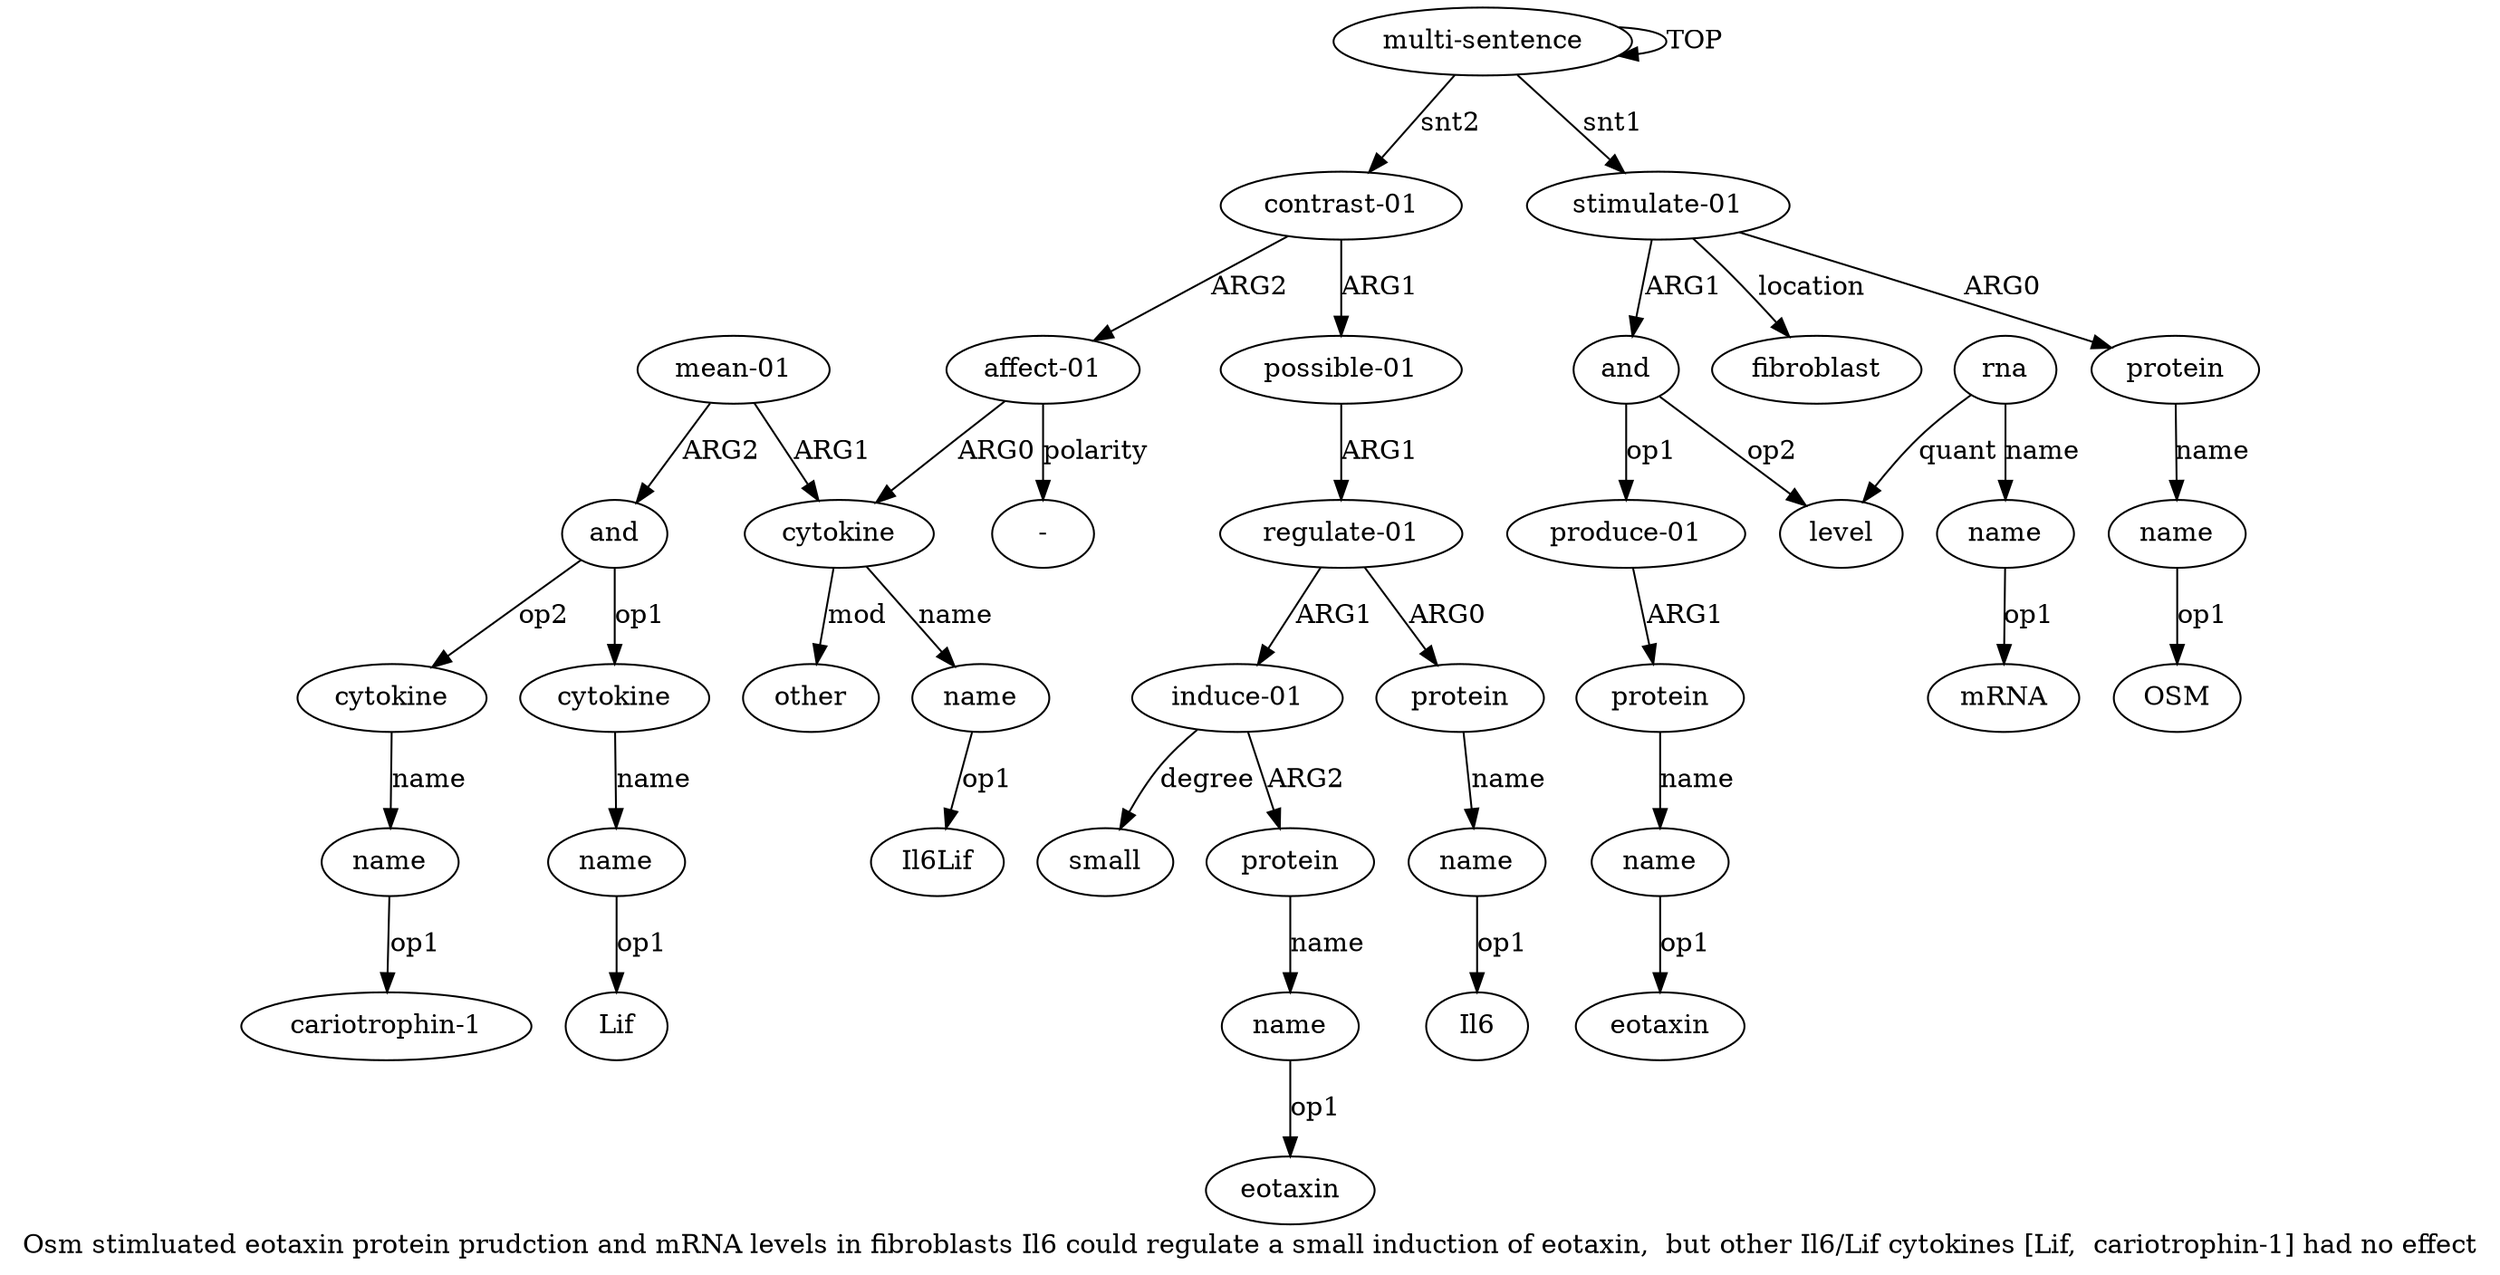 digraph  {
	graph [label="Osm stimluated eotaxin protein prudction and mRNA levels in fibroblasts Il6 could regulate a small induction of eotaxin,  but other \
Il6/Lif cytokines [Lif,  cariotrophin-1] had no effect"];
	node [label="\N"];
	a20	 [color=black,
		gold_ind=20,
		gold_label=small,
		label=small,
		test_ind=20,
		test_label=small];
	a21	 [color=black,
		gold_ind=21,
		gold_label="affect-01",
		label="affect-01",
		test_ind=21,
		test_label="affect-01"];
	a22	 [color=black,
		gold_ind=22,
		gold_label=cytokine,
		label=cytokine,
		test_ind=22,
		test_label=cytokine];
	a21 -> a22 [key=0,
	color=black,
	gold_label=ARG0,
	label=ARG0,
	test_label=ARG0];
"a21 -" [color=black,
	gold_ind=-1,
	gold_label="-",
	label="-",
	test_ind=-1,
	test_label="-"];
a21 -> "a21 -" [key=0,
color=black,
gold_label=polarity,
label=polarity,
test_label=polarity];
a23 [color=black,
gold_ind=23,
gold_label=name,
label=name,
test_ind=23,
test_label=name];
a22 -> a23 [key=0,
color=black,
gold_label=name,
label=name,
test_label=name];
a24 [color=black,
gold_ind=24,
gold_label=other,
label=other,
test_ind=24,
test_label=other];
a22 -> a24 [key=0,
color=black,
gold_label=mod,
label=mod,
test_label=mod];
"a23 Il6Lif" [color=black,
gold_ind=-1,
gold_label=Il6Lif,
label=Il6Lif,
test_ind=-1,
test_label=Il6Lif];
a23 -> "a23 Il6Lif" [key=0,
color=black,
gold_label=op1,
label=op1,
test_label=op1];
a25 [color=black,
gold_ind=25,
gold_label="mean-01",
label="mean-01",
test_ind=25,
test_label="mean-01"];
a25 -> a22 [key=0,
color=black,
gold_label=ARG1,
label=ARG1,
test_label=ARG1];
a26 [color=black,
gold_ind=26,
gold_label=and,
label=and,
test_ind=26,
test_label=and];
a25 -> a26 [key=0,
color=black,
gold_label=ARG2,
label=ARG2,
test_label=ARG2];
a27 [color=black,
gold_ind=27,
gold_label=cytokine,
label=cytokine,
test_ind=27,
test_label=cytokine];
a26 -> a27 [key=0,
color=black,
gold_label=op1,
label=op1,
test_label=op1];
a29 [color=black,
gold_ind=29,
gold_label=cytokine,
label=cytokine,
test_ind=29,
test_label=cytokine];
a26 -> a29 [key=0,
color=black,
gold_label=op2,
label=op2,
test_label=op2];
a28 [color=black,
gold_ind=28,
gold_label=name,
label=name,
test_ind=28,
test_label=name];
a27 -> a28 [key=0,
color=black,
gold_label=name,
label=name,
test_label=name];
"a28 Lif" [color=black,
gold_ind=-1,
gold_label=Lif,
label=Lif,
test_ind=-1,
test_label=Lif];
a28 -> "a28 Lif" [key=0,
color=black,
gold_label=op1,
label=op1,
test_label=op1];
a30 [color=black,
gold_ind=30,
gold_label=name,
label=name,
test_ind=30,
test_label=name];
a29 -> a30 [key=0,
color=black,
gold_label=name,
label=name,
test_label=name];
"a7 eotaxin" [color=black,
gold_ind=-1,
gold_label=eotaxin,
label=eotaxin,
test_ind=-1,
test_label=eotaxin];
"a30 cariotrophin-1" [color=black,
gold_ind=-1,
gold_label="cariotrophin-1",
label="cariotrophin-1",
test_ind=-1,
test_label="cariotrophin-1"];
a30 -> "a30 cariotrophin-1" [key=0,
color=black,
gold_label=op1,
label=op1,
test_label=op1];
"a16 Il6" [color=black,
gold_ind=-1,
gold_label=Il6,
label=Il6,
test_ind=-1,
test_label=Il6];
"a3 OSM" [color=black,
gold_ind=-1,
gold_label=OSM,
label=OSM,
test_ind=-1,
test_label=OSM];
"a10 mRNA" [color=black,
gold_ind=-1,
gold_label=mRNA,
label=mRNA,
test_ind=-1,
test_label=mRNA];
a15 [color=black,
gold_ind=15,
gold_label=protein,
label=protein,
test_ind=15,
test_label=protein];
a16 [color=black,
gold_ind=16,
gold_label=name,
label=name,
test_ind=16,
test_label=name];
a15 -> a16 [key=0,
color=black,
gold_label=name,
label=name,
test_label=name];
a14 [color=black,
gold_ind=14,
gold_label="regulate-01",
label="regulate-01",
test_ind=14,
test_label="regulate-01"];
a14 -> a15 [key=0,
color=black,
gold_label=ARG0,
label=ARG0,
test_label=ARG0];
a17 [color=black,
gold_ind=17,
gold_label="induce-01",
label="induce-01",
test_ind=17,
test_label="induce-01"];
a14 -> a17 [key=0,
color=black,
gold_label=ARG1,
label=ARG1,
test_label=ARG1];
a17 -> a20 [key=0,
color=black,
gold_label=degree,
label=degree,
test_label=degree];
a18 [color=black,
gold_ind=18,
gold_label=protein,
label=protein,
test_ind=18,
test_label=protein];
a17 -> a18 [key=0,
color=black,
gold_label=ARG2,
label=ARG2,
test_label=ARG2];
a16 -> "a16 Il6" [key=0,
color=black,
gold_label=op1,
label=op1,
test_label=op1];
a11 [color=black,
gold_ind=11,
gold_label=fibroblast,
label=fibroblast,
test_ind=11,
test_label=fibroblast];
a10 [color=black,
gold_ind=10,
gold_label=name,
label=name,
test_ind=10,
test_label=name];
a10 -> "a10 mRNA" [key=0,
color=black,
gold_label=op1,
label=op1,
test_label=op1];
a13 [color=black,
gold_ind=13,
gold_label="possible-01",
label="possible-01",
test_ind=13,
test_label="possible-01"];
a13 -> a14 [key=0,
color=black,
gold_label=ARG1,
label=ARG1,
test_label=ARG1];
a12 [color=black,
gold_ind=12,
gold_label="contrast-01",
label="contrast-01",
test_ind=12,
test_label="contrast-01"];
a12 -> a21 [key=0,
color=black,
gold_label=ARG2,
label=ARG2,
test_label=ARG2];
a12 -> a13 [key=0,
color=black,
gold_label=ARG1,
label=ARG1,
test_label=ARG1];
a19 [color=black,
gold_ind=19,
gold_label=name,
label=name,
test_ind=19,
test_label=name];
"a19 eotaxin" [color=black,
gold_ind=-1,
gold_label=eotaxin,
label=eotaxin,
test_ind=-1,
test_label=eotaxin];
a19 -> "a19 eotaxin" [key=0,
color=black,
gold_label=op1,
label=op1,
test_label=op1];
a18 -> a19 [key=0,
color=black,
gold_label=name,
label=name,
test_label=name];
a1 [color=black,
gold_ind=1,
gold_label="stimulate-01",
label="stimulate-01",
test_ind=1,
test_label="stimulate-01"];
a1 -> a11 [key=0,
color=black,
gold_label=location,
label=location,
test_label=location];
a2 [color=black,
gold_ind=2,
gold_label=protein,
label=protein,
test_ind=2,
test_label=protein];
a1 -> a2 [key=0,
color=black,
gold_label=ARG0,
label=ARG0,
test_label=ARG0];
a4 [color=black,
gold_ind=4,
gold_label=and,
label=and,
test_ind=4,
test_label=and];
a1 -> a4 [key=0,
color=black,
gold_label=ARG1,
label=ARG1,
test_label=ARG1];
a0 [color=black,
gold_ind=0,
gold_label="multi-sentence",
label="multi-sentence",
test_ind=0,
test_label="multi-sentence"];
a0 -> a12 [key=0,
color=black,
gold_label=snt2,
label=snt2,
test_label=snt2];
a0 -> a1 [key=0,
color=black,
gold_label=snt1,
label=snt1,
test_label=snt1];
a0 -> a0 [key=0,
color=black,
gold_label=TOP,
label=TOP,
test_label=TOP];
a3 [color=black,
gold_ind=3,
gold_label=name,
label=name,
test_ind=3,
test_label=name];
a3 -> "a3 OSM" [key=0,
color=black,
gold_label=op1,
label=op1,
test_label=op1];
a2 -> a3 [key=0,
color=black,
gold_label=name,
label=name,
test_label=name];
a5 [color=black,
gold_ind=5,
gold_label="produce-01",
label="produce-01",
test_ind=5,
test_label="produce-01"];
a6 [color=black,
gold_ind=6,
gold_label=protein,
label=protein,
test_ind=6,
test_label=protein];
a5 -> a6 [key=0,
color=black,
gold_label=ARG1,
label=ARG1,
test_label=ARG1];
a4 -> a5 [key=0,
color=black,
gold_label=op1,
label=op1,
test_label=op1];
a8 [color=black,
gold_ind=8,
gold_label=level,
label=level,
test_ind=8,
test_label=level];
a4 -> a8 [key=0,
color=black,
gold_label=op2,
label=op2,
test_label=op2];
a7 [color=black,
gold_ind=7,
gold_label=name,
label=name,
test_ind=7,
test_label=name];
a7 -> "a7 eotaxin" [key=0,
color=black,
gold_label=op1,
label=op1,
test_label=op1];
a6 -> a7 [key=0,
color=black,
gold_label=name,
label=name,
test_label=name];
a9 [color=black,
gold_ind=9,
gold_label=rna,
label=rna,
test_ind=9,
test_label=rna];
a9 -> a10 [key=0,
color=black,
gold_label=name,
label=name,
test_label=name];
a9 -> a8 [key=0,
color=black,
gold_label=quant,
label=quant,
test_label=quant];
}
